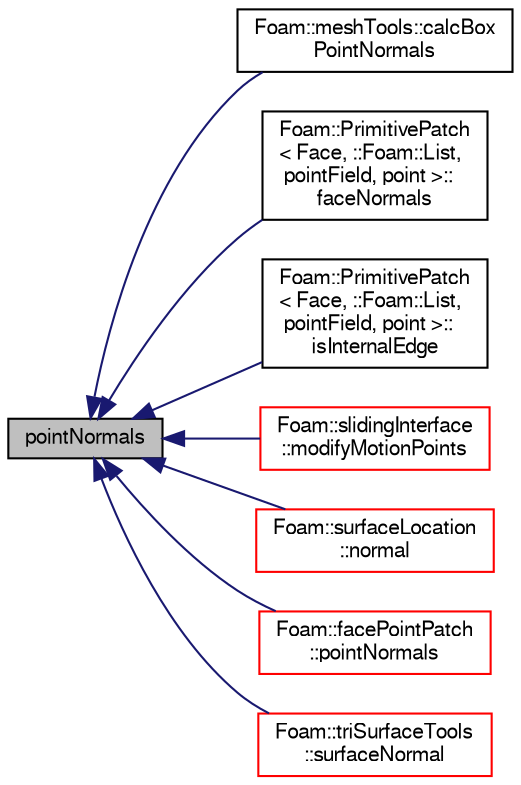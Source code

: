 digraph "pointNormals"
{
  bgcolor="transparent";
  edge [fontname="FreeSans",fontsize="10",labelfontname="FreeSans",labelfontsize="10"];
  node [fontname="FreeSans",fontsize="10",shape=record];
  rankdir="LR";
  Node3058 [label="pointNormals",height=0.2,width=0.4,color="black", fillcolor="grey75", style="filled", fontcolor="black"];
  Node3058 -> Node3059 [dir="back",color="midnightblue",fontsize="10",style="solid",fontname="FreeSans"];
  Node3059 [label="Foam::meshTools::calcBox\lPointNormals",height=0.2,width=0.4,color="black",URL="$a21153.html#a4ba6200a07a6aab35485561987f60185",tooltip="Calculate point normals on a &#39;box&#39; mesh (all edges aligned with. "];
  Node3058 -> Node3060 [dir="back",color="midnightblue",fontsize="10",style="solid",fontname="FreeSans"];
  Node3060 [label="Foam::PrimitivePatch\l\< Face, ::Foam::List,\l pointField, point \>::\lfaceNormals",height=0.2,width=0.4,color="black",URL="$a27538.html#ad96a54bba336ea57f59f0da350d3c265",tooltip="Return face normals for patch. "];
  Node3058 -> Node3061 [dir="back",color="midnightblue",fontsize="10",style="solid",fontname="FreeSans"];
  Node3061 [label="Foam::PrimitivePatch\l\< Face, ::Foam::List,\l pointField, point \>::\lisInternalEdge",height=0.2,width=0.4,color="black",URL="$a27538.html#ac2458a175e66b555e443539d6c726e06",tooltip="Is internal edge? "];
  Node3058 -> Node3062 [dir="back",color="midnightblue",fontsize="10",style="solid",fontname="FreeSans"];
  Node3062 [label="Foam::slidingInterface\l::modifyMotionPoints",height=0.2,width=0.4,color="red",URL="$a21750.html#ac05c3f18da75b17c4b6c13757cacbff1",tooltip="Modify motion points to comply with the topological change. "];
  Node3058 -> Node3064 [dir="back",color="midnightblue",fontsize="10",style="solid",fontname="FreeSans"];
  Node3064 [label="Foam::surfaceLocation\l::normal",height=0.2,width=0.4,color="red",URL="$a25518.html#a1369a05753c199e11f35bfd39df6ca37",tooltip="Normal. Approximate for points. "];
  Node3058 -> Node3066 [dir="back",color="midnightblue",fontsize="10",style="solid",fontname="FreeSans"];
  Node3066 [label="Foam::facePointPatch\l::pointNormals",height=0.2,width=0.4,color="red",URL="$a27322.html#a9c0e7b62399087dd555b023632ac529a",tooltip="Return point unit normals. "];
  Node3058 -> Node3073 [dir="back",color="midnightblue",fontsize="10",style="solid",fontname="FreeSans"];
  Node3073 [label="Foam::triSurfaceTools\l::surfaceNormal",height=0.2,width=0.4,color="red",URL="$a25538.html#a5a2f59dd14e51dca5fcbadd65696f1df",tooltip="Triangle (unit) normal. If nearest point to triangle on edge use. "];
}
